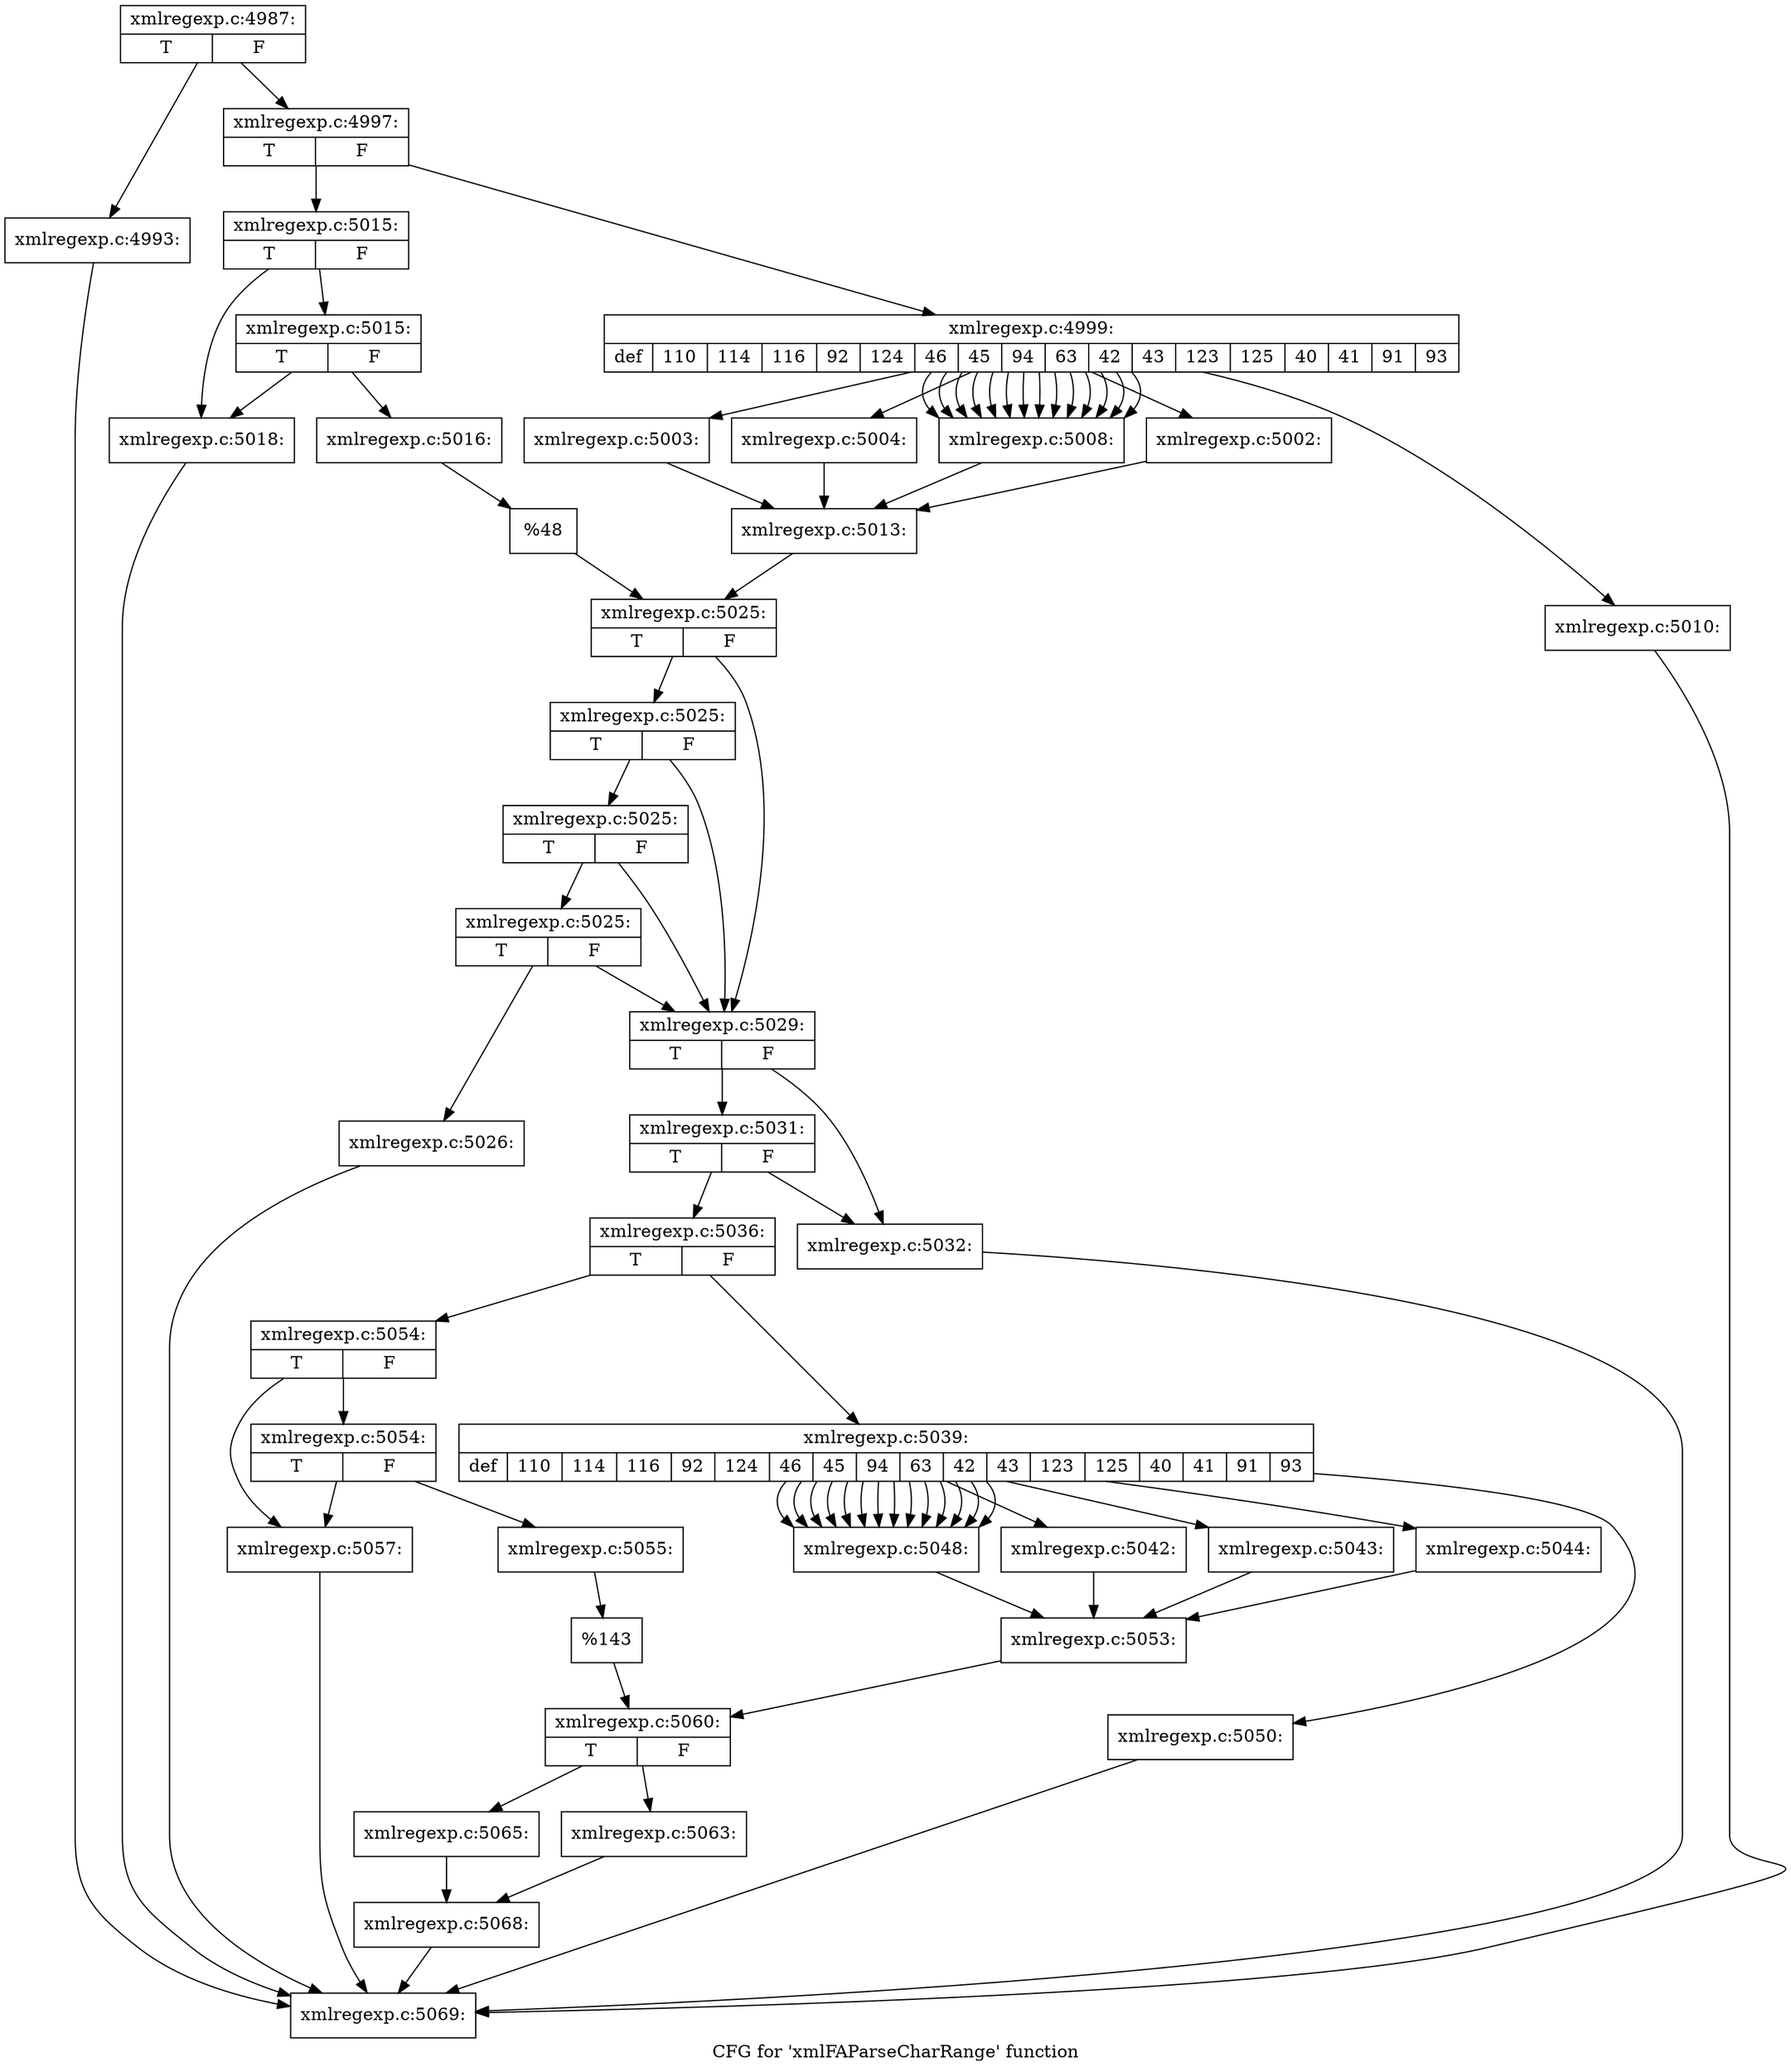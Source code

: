 digraph "CFG for 'xmlFAParseCharRange' function" {
	label="CFG for 'xmlFAParseCharRange' function";

	Node0x42ef700 [shape=record,label="{xmlregexp.c:4987:|{<s0>T|<s1>F}}"];
	Node0x42ef700 -> Node0x42f0910;
	Node0x42ef700 -> Node0x42f0960;
	Node0x42f0910 [shape=record,label="{xmlregexp.c:4993:}"];
	Node0x42f0910 -> Node0x42ed570;
	Node0x42f0960 [shape=record,label="{xmlregexp.c:4997:|{<s0>T|<s1>F}}"];
	Node0x42f0960 -> Node0x42f1720;
	Node0x42f0960 -> Node0x42f17c0;
	Node0x42f1720 [shape=record,label="{xmlregexp.c:4999:|{<s0>def|<s1>110|<s2>114|<s3>116|<s4>92|<s5>124|<s6>46|<s7>45|<s8>94|<s9>63|<s10>42|<s11>43|<s12>123|<s13>125|<s14>40|<s15>41|<s16>91|<s17>93}}"];
	Node0x42f1720 -> Node0x42f2160;
	Node0x42f1720 -> Node0x42f24a0;
	Node0x42f1720 -> Node0x42f2690;
	Node0x42f1720 -> Node0x42f2880;
	Node0x42f1720 -> Node0x42f2a70;
	Node0x42f1720 -> Node0x42f2a70;
	Node0x42f1720 -> Node0x42f2a70;
	Node0x42f1720 -> Node0x42f2a70;
	Node0x42f1720 -> Node0x42f2a70;
	Node0x42f1720 -> Node0x42f2a70;
	Node0x42f1720 -> Node0x42f2a70;
	Node0x42f1720 -> Node0x42f2a70;
	Node0x42f1720 -> Node0x42f2a70;
	Node0x42f1720 -> Node0x42f2a70;
	Node0x42f1720 -> Node0x42f2a70;
	Node0x42f1720 -> Node0x42f2a70;
	Node0x42f1720 -> Node0x42f2a70;
	Node0x42f1720 -> Node0x42f2a70;
	Node0x42f24a0 [shape=record,label="{xmlregexp.c:5002:}"];
	Node0x42f24a0 -> Node0x42f2080;
	Node0x42f2690 [shape=record,label="{xmlregexp.c:5003:}"];
	Node0x42f2690 -> Node0x42f2080;
	Node0x42f2880 [shape=record,label="{xmlregexp.c:5004:}"];
	Node0x42f2880 -> Node0x42f2080;
	Node0x42f2a70 [shape=record,label="{xmlregexp.c:5008:}"];
	Node0x42f2a70 -> Node0x42f2080;
	Node0x42f2160 [shape=record,label="{xmlregexp.c:5010:}"];
	Node0x42f2160 -> Node0x42ed570;
	Node0x42f2080 [shape=record,label="{xmlregexp.c:5013:}"];
	Node0x42f2080 -> Node0x42f1770;
	Node0x42f17c0 [shape=record,label="{xmlregexp.c:5015:|{<s0>T|<s1>F}}"];
	Node0x42f17c0 -> Node0x42f3b10;
	Node0x42f17c0 -> Node0x42f3ac0;
	Node0x42f3b10 [shape=record,label="{xmlregexp.c:5015:|{<s0>T|<s1>F}}"];
	Node0x42f3b10 -> Node0x42f3a20;
	Node0x42f3b10 -> Node0x42f3ac0;
	Node0x42f3a20 [shape=record,label="{xmlregexp.c:5016:}"];
	Node0x42f3a20 -> Node0x42f3a70;
	Node0x42f3ac0 [shape=record,label="{xmlregexp.c:5018:}"];
	Node0x42f3ac0 -> Node0x42ed570;
	Node0x42f3a70 [shape=record,label="{%48}"];
	Node0x42f3a70 -> Node0x42f1770;
	Node0x42f1770 [shape=record,label="{xmlregexp.c:5025:|{<s0>T|<s1>F}}"];
	Node0x42f1770 -> Node0x42f4db0;
	Node0x42f1770 -> Node0x42f4c60;
	Node0x42f4db0 [shape=record,label="{xmlregexp.c:5025:|{<s0>T|<s1>F}}"];
	Node0x42f4db0 -> Node0x42f4d30;
	Node0x42f4db0 -> Node0x42f4c60;
	Node0x42f4d30 [shape=record,label="{xmlregexp.c:5025:|{<s0>T|<s1>F}}"];
	Node0x42f4d30 -> Node0x42f4cb0;
	Node0x42f4d30 -> Node0x42f4c60;
	Node0x42f4cb0 [shape=record,label="{xmlregexp.c:5025:|{<s0>T|<s1>F}}"];
	Node0x42f4cb0 -> Node0x42f4c10;
	Node0x42f4cb0 -> Node0x42f4c60;
	Node0x42f4c10 [shape=record,label="{xmlregexp.c:5026:}"];
	Node0x42f4c10 -> Node0x42ed570;
	Node0x42f4c60 [shape=record,label="{xmlregexp.c:5029:|{<s0>T|<s1>F}}"];
	Node0x42f4c60 -> Node0x42f69b0;
	Node0x42f4c60 -> Node0x42f6a50;
	Node0x42f6a50 [shape=record,label="{xmlregexp.c:5031:|{<s0>T|<s1>F}}"];
	Node0x42f6a50 -> Node0x42f69b0;
	Node0x42f6a50 -> Node0x42f6a00;
	Node0x42f69b0 [shape=record,label="{xmlregexp.c:5032:}"];
	Node0x42f69b0 -> Node0x42ed570;
	Node0x42f6a00 [shape=record,label="{xmlregexp.c:5036:|{<s0>T|<s1>F}}"];
	Node0x42f6a00 -> Node0x42f7b60;
	Node0x42f6a00 -> Node0x42f8840;
	Node0x42f7b60 [shape=record,label="{xmlregexp.c:5039:|{<s0>def|<s1>110|<s2>114|<s3>116|<s4>92|<s5>124|<s6>46|<s7>45|<s8>94|<s9>63|<s10>42|<s11>43|<s12>123|<s13>125|<s14>40|<s15>41|<s16>91|<s17>93}}"];
	Node0x42f7b60 -> Node0x42f91a0;
	Node0x42f7b60 -> Node0x42f94a0;
	Node0x42f7b60 -> Node0x42f9690;
	Node0x42f7b60 -> Node0x42f9880;
	Node0x42f7b60 -> Node0x42f9a70;
	Node0x42f7b60 -> Node0x42f9a70;
	Node0x42f7b60 -> Node0x42f9a70;
	Node0x42f7b60 -> Node0x42f9a70;
	Node0x42f7b60 -> Node0x42f9a70;
	Node0x42f7b60 -> Node0x42f9a70;
	Node0x42f7b60 -> Node0x42f9a70;
	Node0x42f7b60 -> Node0x42f9a70;
	Node0x42f7b60 -> Node0x42f9a70;
	Node0x42f7b60 -> Node0x42f9a70;
	Node0x42f7b60 -> Node0x42f9a70;
	Node0x42f7b60 -> Node0x42f9a70;
	Node0x42f7b60 -> Node0x42f9a70;
	Node0x42f7b60 -> Node0x42f9a70;
	Node0x42f94a0 [shape=record,label="{xmlregexp.c:5042:}"];
	Node0x42f94a0 -> Node0x42f90c0;
	Node0x42f9690 [shape=record,label="{xmlregexp.c:5043:}"];
	Node0x42f9690 -> Node0x42f90c0;
	Node0x42f9880 [shape=record,label="{xmlregexp.c:5044:}"];
	Node0x42f9880 -> Node0x42f90c0;
	Node0x42f9a70 [shape=record,label="{xmlregexp.c:5048:}"];
	Node0x42f9a70 -> Node0x42f90c0;
	Node0x42f91a0 [shape=record,label="{xmlregexp.c:5050:}"];
	Node0x42f91a0 -> Node0x42ed570;
	Node0x42f90c0 [shape=record,label="{xmlregexp.c:5053:}"];
	Node0x42f90c0 -> Node0x42f87f0;
	Node0x42f8840 [shape=record,label="{xmlregexp.c:5054:|{<s0>T|<s1>F}}"];
	Node0x42f8840 -> Node0x42fa3a0;
	Node0x42f8840 -> Node0x42fa350;
	Node0x42fa3a0 [shape=record,label="{xmlregexp.c:5054:|{<s0>T|<s1>F}}"];
	Node0x42fa3a0 -> Node0x42fa2b0;
	Node0x42fa3a0 -> Node0x42fa350;
	Node0x42fa2b0 [shape=record,label="{xmlregexp.c:5055:}"];
	Node0x42fa2b0 -> Node0x42fa300;
	Node0x42fa350 [shape=record,label="{xmlregexp.c:5057:}"];
	Node0x42fa350 -> Node0x42ed570;
	Node0x42fa300 [shape=record,label="{%143}"];
	Node0x42fa300 -> Node0x42f87f0;
	Node0x42f87f0 [shape=record,label="{xmlregexp.c:5060:|{<s0>T|<s1>F}}"];
	Node0x42f87f0 -> Node0x42fb730;
	Node0x42f87f0 -> Node0x42fb7d0;
	Node0x42fb730 [shape=record,label="{xmlregexp.c:5063:}"];
	Node0x42fb730 -> Node0x42fb780;
	Node0x42fb7d0 [shape=record,label="{xmlregexp.c:5065:}"];
	Node0x42fb7d0 -> Node0x42fb780;
	Node0x42fb780 [shape=record,label="{xmlregexp.c:5068:}"];
	Node0x42fb780 -> Node0x42ed570;
	Node0x42ed570 [shape=record,label="{xmlregexp.c:5069:}"];
}

